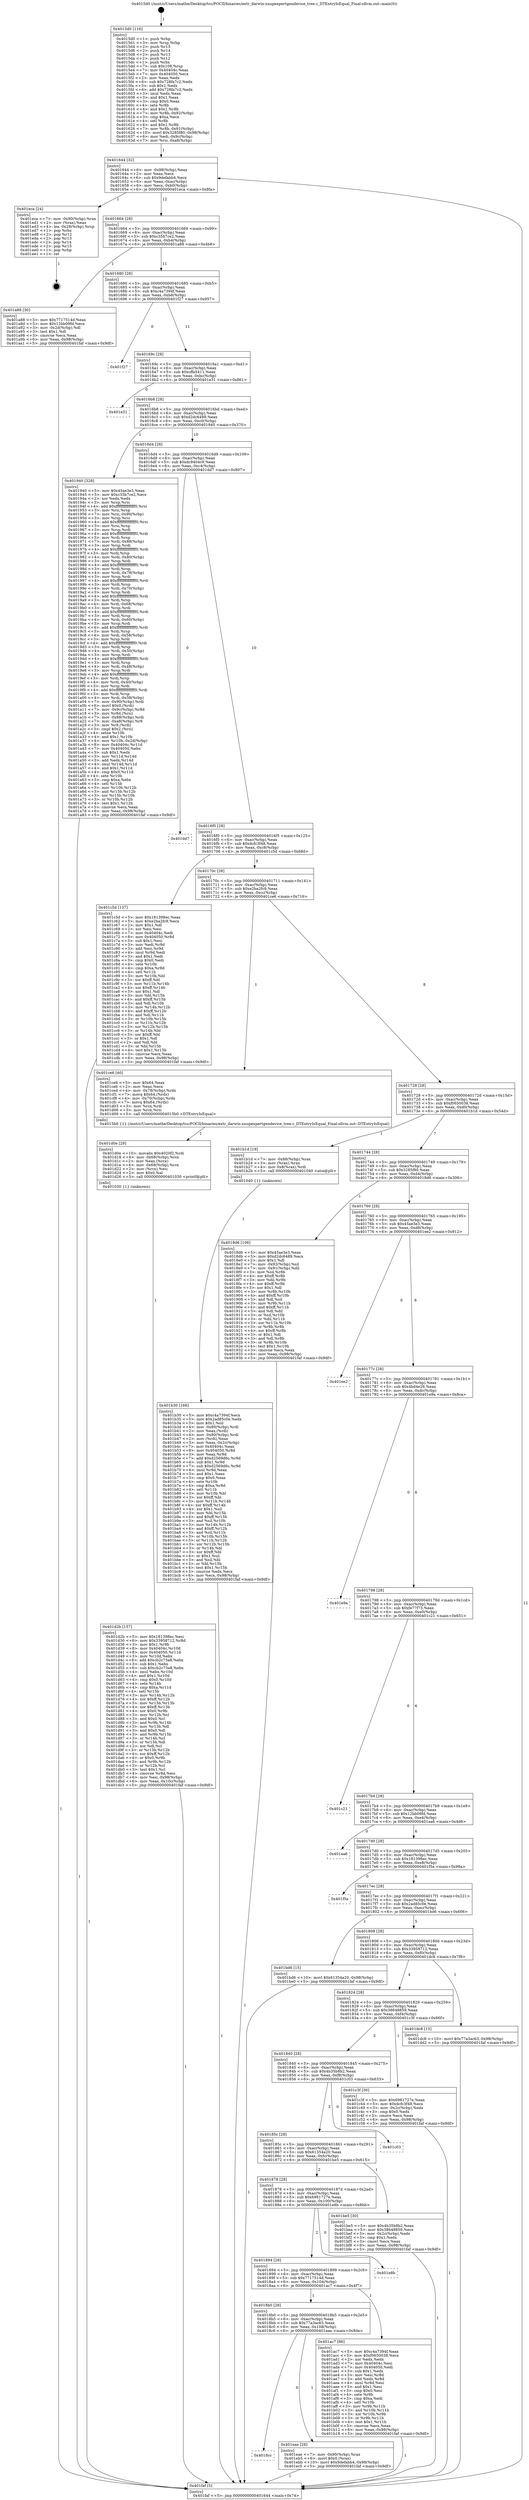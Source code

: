 digraph "0x4015d0" {
  label = "0x4015d0 (/mnt/c/Users/mathe/Desktop/tcc/POCII/binaries/extr_darwin-xnupexpertgendevice_tree.c_DTEntryIsEqual_Final-ollvm.out::main(0))"
  labelloc = "t"
  node[shape=record]

  Entry [label="",width=0.3,height=0.3,shape=circle,fillcolor=black,style=filled]
  "0x401644" [label="{
     0x401644 [32]\l
     | [instrs]\l
     &nbsp;&nbsp;0x401644 \<+6\>: mov -0x98(%rbp),%eax\l
     &nbsp;&nbsp;0x40164a \<+2\>: mov %eax,%ecx\l
     &nbsp;&nbsp;0x40164c \<+6\>: sub $0x9defabb4,%ecx\l
     &nbsp;&nbsp;0x401652 \<+6\>: mov %eax,-0xac(%rbp)\l
     &nbsp;&nbsp;0x401658 \<+6\>: mov %ecx,-0xb0(%rbp)\l
     &nbsp;&nbsp;0x40165e \<+6\>: je 0000000000401eca \<main+0x8fa\>\l
  }"]
  "0x401eca" [label="{
     0x401eca [24]\l
     | [instrs]\l
     &nbsp;&nbsp;0x401eca \<+7\>: mov -0x90(%rbp),%rax\l
     &nbsp;&nbsp;0x401ed1 \<+2\>: mov (%rax),%eax\l
     &nbsp;&nbsp;0x401ed3 \<+4\>: lea -0x28(%rbp),%rsp\l
     &nbsp;&nbsp;0x401ed7 \<+1\>: pop %rbx\l
     &nbsp;&nbsp;0x401ed8 \<+2\>: pop %r12\l
     &nbsp;&nbsp;0x401eda \<+2\>: pop %r13\l
     &nbsp;&nbsp;0x401edc \<+2\>: pop %r14\l
     &nbsp;&nbsp;0x401ede \<+2\>: pop %r15\l
     &nbsp;&nbsp;0x401ee0 \<+1\>: pop %rbp\l
     &nbsp;&nbsp;0x401ee1 \<+1\>: ret\l
  }"]
  "0x401664" [label="{
     0x401664 [28]\l
     | [instrs]\l
     &nbsp;&nbsp;0x401664 \<+5\>: jmp 0000000000401669 \<main+0x99\>\l
     &nbsp;&nbsp;0x401669 \<+6\>: mov -0xac(%rbp),%eax\l
     &nbsp;&nbsp;0x40166f \<+5\>: sub $0xc35b7ce2,%eax\l
     &nbsp;&nbsp;0x401674 \<+6\>: mov %eax,-0xb4(%rbp)\l
     &nbsp;&nbsp;0x40167a \<+6\>: je 0000000000401a88 \<main+0x4b8\>\l
  }"]
  Exit [label="",width=0.3,height=0.3,shape=circle,fillcolor=black,style=filled,peripheries=2]
  "0x401a88" [label="{
     0x401a88 [30]\l
     | [instrs]\l
     &nbsp;&nbsp;0x401a88 \<+5\>: mov $0x7717514d,%eax\l
     &nbsp;&nbsp;0x401a8d \<+5\>: mov $0x12bb09fd,%ecx\l
     &nbsp;&nbsp;0x401a92 \<+3\>: mov -0x2d(%rbp),%dl\l
     &nbsp;&nbsp;0x401a95 \<+3\>: test $0x1,%dl\l
     &nbsp;&nbsp;0x401a98 \<+3\>: cmovne %ecx,%eax\l
     &nbsp;&nbsp;0x401a9b \<+6\>: mov %eax,-0x98(%rbp)\l
     &nbsp;&nbsp;0x401aa1 \<+5\>: jmp 0000000000401faf \<main+0x9df\>\l
  }"]
  "0x401680" [label="{
     0x401680 [28]\l
     | [instrs]\l
     &nbsp;&nbsp;0x401680 \<+5\>: jmp 0000000000401685 \<main+0xb5\>\l
     &nbsp;&nbsp;0x401685 \<+6\>: mov -0xac(%rbp),%eax\l
     &nbsp;&nbsp;0x40168b \<+5\>: sub $0xc4a7394f,%eax\l
     &nbsp;&nbsp;0x401690 \<+6\>: mov %eax,-0xb8(%rbp)\l
     &nbsp;&nbsp;0x401696 \<+6\>: je 0000000000401f27 \<main+0x957\>\l
  }"]
  "0x4018cc" [label="{
     0x4018cc\l
  }", style=dashed]
  "0x401f27" [label="{
     0x401f27\l
  }", style=dashed]
  "0x40169c" [label="{
     0x40169c [28]\l
     | [instrs]\l
     &nbsp;&nbsp;0x40169c \<+5\>: jmp 00000000004016a1 \<main+0xd1\>\l
     &nbsp;&nbsp;0x4016a1 \<+6\>: mov -0xac(%rbp),%eax\l
     &nbsp;&nbsp;0x4016a7 \<+5\>: sub $0xcffa5411,%eax\l
     &nbsp;&nbsp;0x4016ac \<+6\>: mov %eax,-0xbc(%rbp)\l
     &nbsp;&nbsp;0x4016b2 \<+6\>: je 0000000000401e31 \<main+0x861\>\l
  }"]
  "0x401eae" [label="{
     0x401eae [28]\l
     | [instrs]\l
     &nbsp;&nbsp;0x401eae \<+7\>: mov -0x90(%rbp),%rax\l
     &nbsp;&nbsp;0x401eb5 \<+6\>: movl $0x0,(%rax)\l
     &nbsp;&nbsp;0x401ebb \<+10\>: movl $0x9defabb4,-0x98(%rbp)\l
     &nbsp;&nbsp;0x401ec5 \<+5\>: jmp 0000000000401faf \<main+0x9df\>\l
  }"]
  "0x401e31" [label="{
     0x401e31\l
  }", style=dashed]
  "0x4016b8" [label="{
     0x4016b8 [28]\l
     | [instrs]\l
     &nbsp;&nbsp;0x4016b8 \<+5\>: jmp 00000000004016bd \<main+0xed\>\l
     &nbsp;&nbsp;0x4016bd \<+6\>: mov -0xac(%rbp),%eax\l
     &nbsp;&nbsp;0x4016c3 \<+5\>: sub $0xd2dc6489,%eax\l
     &nbsp;&nbsp;0x4016c8 \<+6\>: mov %eax,-0xc0(%rbp)\l
     &nbsp;&nbsp;0x4016ce \<+6\>: je 0000000000401940 \<main+0x370\>\l
  }"]
  "0x401d2b" [label="{
     0x401d2b [157]\l
     | [instrs]\l
     &nbsp;&nbsp;0x401d2b \<+5\>: mov $0x181398ec,%esi\l
     &nbsp;&nbsp;0x401d30 \<+6\>: mov $0x33958712,%r8d\l
     &nbsp;&nbsp;0x401d36 \<+3\>: mov $0x1,%r9b\l
     &nbsp;&nbsp;0x401d39 \<+8\>: mov 0x40404c,%r10d\l
     &nbsp;&nbsp;0x401d41 \<+8\>: mov 0x404050,%r11d\l
     &nbsp;&nbsp;0x401d49 \<+3\>: mov %r10d,%ebx\l
     &nbsp;&nbsp;0x401d4c \<+6\>: add $0xcb2c73a8,%ebx\l
     &nbsp;&nbsp;0x401d52 \<+3\>: sub $0x1,%ebx\l
     &nbsp;&nbsp;0x401d55 \<+6\>: sub $0xcb2c73a8,%ebx\l
     &nbsp;&nbsp;0x401d5b \<+4\>: imul %ebx,%r10d\l
     &nbsp;&nbsp;0x401d5f \<+4\>: and $0x1,%r10d\l
     &nbsp;&nbsp;0x401d63 \<+4\>: cmp $0x0,%r10d\l
     &nbsp;&nbsp;0x401d67 \<+4\>: sete %r14b\l
     &nbsp;&nbsp;0x401d6b \<+4\>: cmp $0xa,%r11d\l
     &nbsp;&nbsp;0x401d6f \<+4\>: setl %r15b\l
     &nbsp;&nbsp;0x401d73 \<+3\>: mov %r14b,%r12b\l
     &nbsp;&nbsp;0x401d76 \<+4\>: xor $0xff,%r12b\l
     &nbsp;&nbsp;0x401d7a \<+3\>: mov %r15b,%r13b\l
     &nbsp;&nbsp;0x401d7d \<+4\>: xor $0xff,%r13b\l
     &nbsp;&nbsp;0x401d81 \<+4\>: xor $0x0,%r9b\l
     &nbsp;&nbsp;0x401d85 \<+3\>: mov %r12b,%cl\l
     &nbsp;&nbsp;0x401d88 \<+3\>: and $0x0,%cl\l
     &nbsp;&nbsp;0x401d8b \<+3\>: and %r9b,%r14b\l
     &nbsp;&nbsp;0x401d8e \<+3\>: mov %r13b,%dl\l
     &nbsp;&nbsp;0x401d91 \<+3\>: and $0x0,%dl\l
     &nbsp;&nbsp;0x401d94 \<+3\>: and %r9b,%r15b\l
     &nbsp;&nbsp;0x401d97 \<+3\>: or %r14b,%cl\l
     &nbsp;&nbsp;0x401d9a \<+3\>: or %r15b,%dl\l
     &nbsp;&nbsp;0x401d9d \<+2\>: xor %dl,%cl\l
     &nbsp;&nbsp;0x401d9f \<+3\>: or %r13b,%r12b\l
     &nbsp;&nbsp;0x401da2 \<+4\>: xor $0xff,%r12b\l
     &nbsp;&nbsp;0x401da6 \<+4\>: or $0x0,%r9b\l
     &nbsp;&nbsp;0x401daa \<+3\>: and %r9b,%r12b\l
     &nbsp;&nbsp;0x401dad \<+3\>: or %r12b,%cl\l
     &nbsp;&nbsp;0x401db0 \<+3\>: test $0x1,%cl\l
     &nbsp;&nbsp;0x401db3 \<+4\>: cmovne %r8d,%esi\l
     &nbsp;&nbsp;0x401db7 \<+6\>: mov %esi,-0x98(%rbp)\l
     &nbsp;&nbsp;0x401dbd \<+6\>: mov %eax,-0x10c(%rbp)\l
     &nbsp;&nbsp;0x401dc3 \<+5\>: jmp 0000000000401faf \<main+0x9df\>\l
  }"]
  "0x401940" [label="{
     0x401940 [328]\l
     | [instrs]\l
     &nbsp;&nbsp;0x401940 \<+5\>: mov $0x45ae3e3,%eax\l
     &nbsp;&nbsp;0x401945 \<+5\>: mov $0xc35b7ce2,%ecx\l
     &nbsp;&nbsp;0x40194a \<+2\>: xor %edx,%edx\l
     &nbsp;&nbsp;0x40194c \<+3\>: mov %rsp,%rsi\l
     &nbsp;&nbsp;0x40194f \<+4\>: add $0xfffffffffffffff0,%rsi\l
     &nbsp;&nbsp;0x401953 \<+3\>: mov %rsi,%rsp\l
     &nbsp;&nbsp;0x401956 \<+7\>: mov %rsi,-0x90(%rbp)\l
     &nbsp;&nbsp;0x40195d \<+3\>: mov %rsp,%rsi\l
     &nbsp;&nbsp;0x401960 \<+4\>: add $0xfffffffffffffff0,%rsi\l
     &nbsp;&nbsp;0x401964 \<+3\>: mov %rsi,%rsp\l
     &nbsp;&nbsp;0x401967 \<+3\>: mov %rsp,%rdi\l
     &nbsp;&nbsp;0x40196a \<+4\>: add $0xfffffffffffffff0,%rdi\l
     &nbsp;&nbsp;0x40196e \<+3\>: mov %rdi,%rsp\l
     &nbsp;&nbsp;0x401971 \<+7\>: mov %rdi,-0x88(%rbp)\l
     &nbsp;&nbsp;0x401978 \<+3\>: mov %rsp,%rdi\l
     &nbsp;&nbsp;0x40197b \<+4\>: add $0xfffffffffffffff0,%rdi\l
     &nbsp;&nbsp;0x40197f \<+3\>: mov %rdi,%rsp\l
     &nbsp;&nbsp;0x401982 \<+4\>: mov %rdi,-0x80(%rbp)\l
     &nbsp;&nbsp;0x401986 \<+3\>: mov %rsp,%rdi\l
     &nbsp;&nbsp;0x401989 \<+4\>: add $0xfffffffffffffff0,%rdi\l
     &nbsp;&nbsp;0x40198d \<+3\>: mov %rdi,%rsp\l
     &nbsp;&nbsp;0x401990 \<+4\>: mov %rdi,-0x78(%rbp)\l
     &nbsp;&nbsp;0x401994 \<+3\>: mov %rsp,%rdi\l
     &nbsp;&nbsp;0x401997 \<+4\>: add $0xfffffffffffffff0,%rdi\l
     &nbsp;&nbsp;0x40199b \<+3\>: mov %rdi,%rsp\l
     &nbsp;&nbsp;0x40199e \<+4\>: mov %rdi,-0x70(%rbp)\l
     &nbsp;&nbsp;0x4019a2 \<+3\>: mov %rsp,%rdi\l
     &nbsp;&nbsp;0x4019a5 \<+4\>: add $0xfffffffffffffff0,%rdi\l
     &nbsp;&nbsp;0x4019a9 \<+3\>: mov %rdi,%rsp\l
     &nbsp;&nbsp;0x4019ac \<+4\>: mov %rdi,-0x68(%rbp)\l
     &nbsp;&nbsp;0x4019b0 \<+3\>: mov %rsp,%rdi\l
     &nbsp;&nbsp;0x4019b3 \<+4\>: add $0xfffffffffffffff0,%rdi\l
     &nbsp;&nbsp;0x4019b7 \<+3\>: mov %rdi,%rsp\l
     &nbsp;&nbsp;0x4019ba \<+4\>: mov %rdi,-0x60(%rbp)\l
     &nbsp;&nbsp;0x4019be \<+3\>: mov %rsp,%rdi\l
     &nbsp;&nbsp;0x4019c1 \<+4\>: add $0xfffffffffffffff0,%rdi\l
     &nbsp;&nbsp;0x4019c5 \<+3\>: mov %rdi,%rsp\l
     &nbsp;&nbsp;0x4019c8 \<+4\>: mov %rdi,-0x58(%rbp)\l
     &nbsp;&nbsp;0x4019cc \<+3\>: mov %rsp,%rdi\l
     &nbsp;&nbsp;0x4019cf \<+4\>: add $0xfffffffffffffff0,%rdi\l
     &nbsp;&nbsp;0x4019d3 \<+3\>: mov %rdi,%rsp\l
     &nbsp;&nbsp;0x4019d6 \<+4\>: mov %rdi,-0x50(%rbp)\l
     &nbsp;&nbsp;0x4019da \<+3\>: mov %rsp,%rdi\l
     &nbsp;&nbsp;0x4019dd \<+4\>: add $0xfffffffffffffff0,%rdi\l
     &nbsp;&nbsp;0x4019e1 \<+3\>: mov %rdi,%rsp\l
     &nbsp;&nbsp;0x4019e4 \<+4\>: mov %rdi,-0x48(%rbp)\l
     &nbsp;&nbsp;0x4019e8 \<+3\>: mov %rsp,%rdi\l
     &nbsp;&nbsp;0x4019eb \<+4\>: add $0xfffffffffffffff0,%rdi\l
     &nbsp;&nbsp;0x4019ef \<+3\>: mov %rdi,%rsp\l
     &nbsp;&nbsp;0x4019f2 \<+4\>: mov %rdi,-0x40(%rbp)\l
     &nbsp;&nbsp;0x4019f6 \<+3\>: mov %rsp,%rdi\l
     &nbsp;&nbsp;0x4019f9 \<+4\>: add $0xfffffffffffffff0,%rdi\l
     &nbsp;&nbsp;0x4019fd \<+3\>: mov %rdi,%rsp\l
     &nbsp;&nbsp;0x401a00 \<+4\>: mov %rdi,-0x38(%rbp)\l
     &nbsp;&nbsp;0x401a04 \<+7\>: mov -0x90(%rbp),%rdi\l
     &nbsp;&nbsp;0x401a0b \<+6\>: movl $0x0,(%rdi)\l
     &nbsp;&nbsp;0x401a11 \<+7\>: mov -0x9c(%rbp),%r8d\l
     &nbsp;&nbsp;0x401a18 \<+3\>: mov %r8d,(%rsi)\l
     &nbsp;&nbsp;0x401a1b \<+7\>: mov -0x88(%rbp),%rdi\l
     &nbsp;&nbsp;0x401a22 \<+7\>: mov -0xa8(%rbp),%r9\l
     &nbsp;&nbsp;0x401a29 \<+3\>: mov %r9,(%rdi)\l
     &nbsp;&nbsp;0x401a2c \<+3\>: cmpl $0x2,(%rsi)\l
     &nbsp;&nbsp;0x401a2f \<+4\>: setne %r10b\l
     &nbsp;&nbsp;0x401a33 \<+4\>: and $0x1,%r10b\l
     &nbsp;&nbsp;0x401a37 \<+4\>: mov %r10b,-0x2d(%rbp)\l
     &nbsp;&nbsp;0x401a3b \<+8\>: mov 0x40404c,%r11d\l
     &nbsp;&nbsp;0x401a43 \<+7\>: mov 0x404050,%ebx\l
     &nbsp;&nbsp;0x401a4a \<+3\>: sub $0x1,%edx\l
     &nbsp;&nbsp;0x401a4d \<+3\>: mov %r11d,%r14d\l
     &nbsp;&nbsp;0x401a50 \<+3\>: add %edx,%r14d\l
     &nbsp;&nbsp;0x401a53 \<+4\>: imul %r14d,%r11d\l
     &nbsp;&nbsp;0x401a57 \<+4\>: and $0x1,%r11d\l
     &nbsp;&nbsp;0x401a5b \<+4\>: cmp $0x0,%r11d\l
     &nbsp;&nbsp;0x401a5f \<+4\>: sete %r10b\l
     &nbsp;&nbsp;0x401a63 \<+3\>: cmp $0xa,%ebx\l
     &nbsp;&nbsp;0x401a66 \<+4\>: setl %r15b\l
     &nbsp;&nbsp;0x401a6a \<+3\>: mov %r10b,%r12b\l
     &nbsp;&nbsp;0x401a6d \<+3\>: and %r15b,%r12b\l
     &nbsp;&nbsp;0x401a70 \<+3\>: xor %r15b,%r10b\l
     &nbsp;&nbsp;0x401a73 \<+3\>: or %r10b,%r12b\l
     &nbsp;&nbsp;0x401a76 \<+4\>: test $0x1,%r12b\l
     &nbsp;&nbsp;0x401a7a \<+3\>: cmovne %ecx,%eax\l
     &nbsp;&nbsp;0x401a7d \<+6\>: mov %eax,-0x98(%rbp)\l
     &nbsp;&nbsp;0x401a83 \<+5\>: jmp 0000000000401faf \<main+0x9df\>\l
  }"]
  "0x4016d4" [label="{
     0x4016d4 [28]\l
     | [instrs]\l
     &nbsp;&nbsp;0x4016d4 \<+5\>: jmp 00000000004016d9 \<main+0x109\>\l
     &nbsp;&nbsp;0x4016d9 \<+6\>: mov -0xac(%rbp),%eax\l
     &nbsp;&nbsp;0x4016df \<+5\>: sub $0xdc9404c9,%eax\l
     &nbsp;&nbsp;0x4016e4 \<+6\>: mov %eax,-0xc4(%rbp)\l
     &nbsp;&nbsp;0x4016ea \<+6\>: je 0000000000401dd7 \<main+0x807\>\l
  }"]
  "0x401d0e" [label="{
     0x401d0e [29]\l
     | [instrs]\l
     &nbsp;&nbsp;0x401d0e \<+10\>: movabs $0x4020f2,%rdi\l
     &nbsp;&nbsp;0x401d18 \<+4\>: mov -0x68(%rbp),%rcx\l
     &nbsp;&nbsp;0x401d1c \<+2\>: mov %eax,(%rcx)\l
     &nbsp;&nbsp;0x401d1e \<+4\>: mov -0x68(%rbp),%rcx\l
     &nbsp;&nbsp;0x401d22 \<+2\>: mov (%rcx),%esi\l
     &nbsp;&nbsp;0x401d24 \<+2\>: mov $0x0,%al\l
     &nbsp;&nbsp;0x401d26 \<+5\>: call 0000000000401030 \<printf@plt\>\l
     | [calls]\l
     &nbsp;&nbsp;0x401030 \{1\} (unknown)\l
  }"]
  "0x401dd7" [label="{
     0x401dd7\l
  }", style=dashed]
  "0x4016f0" [label="{
     0x4016f0 [28]\l
     | [instrs]\l
     &nbsp;&nbsp;0x4016f0 \<+5\>: jmp 00000000004016f5 \<main+0x125\>\l
     &nbsp;&nbsp;0x4016f5 \<+6\>: mov -0xac(%rbp),%eax\l
     &nbsp;&nbsp;0x4016fb \<+5\>: sub $0xdcfc3f48,%eax\l
     &nbsp;&nbsp;0x401700 \<+6\>: mov %eax,-0xc8(%rbp)\l
     &nbsp;&nbsp;0x401706 \<+6\>: je 0000000000401c5d \<main+0x68d\>\l
  }"]
  "0x401b30" [label="{
     0x401b30 [166]\l
     | [instrs]\l
     &nbsp;&nbsp;0x401b30 \<+5\>: mov $0xc4a7394f,%ecx\l
     &nbsp;&nbsp;0x401b35 \<+5\>: mov $0x2ad85c0e,%edx\l
     &nbsp;&nbsp;0x401b3a \<+3\>: mov $0x1,%sil\l
     &nbsp;&nbsp;0x401b3d \<+4\>: mov -0x80(%rbp),%rdi\l
     &nbsp;&nbsp;0x401b41 \<+2\>: mov %eax,(%rdi)\l
     &nbsp;&nbsp;0x401b43 \<+4\>: mov -0x80(%rbp),%rdi\l
     &nbsp;&nbsp;0x401b47 \<+2\>: mov (%rdi),%eax\l
     &nbsp;&nbsp;0x401b49 \<+3\>: mov %eax,-0x2c(%rbp)\l
     &nbsp;&nbsp;0x401b4c \<+7\>: mov 0x40404c,%eax\l
     &nbsp;&nbsp;0x401b53 \<+8\>: mov 0x404050,%r8d\l
     &nbsp;&nbsp;0x401b5b \<+3\>: mov %eax,%r9d\l
     &nbsp;&nbsp;0x401b5e \<+7\>: add $0xd2569d6c,%r9d\l
     &nbsp;&nbsp;0x401b65 \<+4\>: sub $0x1,%r9d\l
     &nbsp;&nbsp;0x401b69 \<+7\>: sub $0xd2569d6c,%r9d\l
     &nbsp;&nbsp;0x401b70 \<+4\>: imul %r9d,%eax\l
     &nbsp;&nbsp;0x401b74 \<+3\>: and $0x1,%eax\l
     &nbsp;&nbsp;0x401b77 \<+3\>: cmp $0x0,%eax\l
     &nbsp;&nbsp;0x401b7a \<+4\>: sete %r10b\l
     &nbsp;&nbsp;0x401b7e \<+4\>: cmp $0xa,%r8d\l
     &nbsp;&nbsp;0x401b82 \<+4\>: setl %r11b\l
     &nbsp;&nbsp;0x401b86 \<+3\>: mov %r10b,%bl\l
     &nbsp;&nbsp;0x401b89 \<+3\>: xor $0xff,%bl\l
     &nbsp;&nbsp;0x401b8c \<+3\>: mov %r11b,%r14b\l
     &nbsp;&nbsp;0x401b8f \<+4\>: xor $0xff,%r14b\l
     &nbsp;&nbsp;0x401b93 \<+4\>: xor $0x1,%sil\l
     &nbsp;&nbsp;0x401b97 \<+3\>: mov %bl,%r15b\l
     &nbsp;&nbsp;0x401b9a \<+4\>: and $0xff,%r15b\l
     &nbsp;&nbsp;0x401b9e \<+3\>: and %sil,%r10b\l
     &nbsp;&nbsp;0x401ba1 \<+3\>: mov %r14b,%r12b\l
     &nbsp;&nbsp;0x401ba4 \<+4\>: and $0xff,%r12b\l
     &nbsp;&nbsp;0x401ba8 \<+3\>: and %sil,%r11b\l
     &nbsp;&nbsp;0x401bab \<+3\>: or %r10b,%r15b\l
     &nbsp;&nbsp;0x401bae \<+3\>: or %r11b,%r12b\l
     &nbsp;&nbsp;0x401bb1 \<+3\>: xor %r12b,%r15b\l
     &nbsp;&nbsp;0x401bb4 \<+3\>: or %r14b,%bl\l
     &nbsp;&nbsp;0x401bb7 \<+3\>: xor $0xff,%bl\l
     &nbsp;&nbsp;0x401bba \<+4\>: or $0x1,%sil\l
     &nbsp;&nbsp;0x401bbe \<+3\>: and %sil,%bl\l
     &nbsp;&nbsp;0x401bc1 \<+3\>: or %bl,%r15b\l
     &nbsp;&nbsp;0x401bc4 \<+4\>: test $0x1,%r15b\l
     &nbsp;&nbsp;0x401bc8 \<+3\>: cmovne %edx,%ecx\l
     &nbsp;&nbsp;0x401bcb \<+6\>: mov %ecx,-0x98(%rbp)\l
     &nbsp;&nbsp;0x401bd1 \<+5\>: jmp 0000000000401faf \<main+0x9df\>\l
  }"]
  "0x401c5d" [label="{
     0x401c5d [137]\l
     | [instrs]\l
     &nbsp;&nbsp;0x401c5d \<+5\>: mov $0x181398ec,%eax\l
     &nbsp;&nbsp;0x401c62 \<+5\>: mov $0xe2ba2fc9,%ecx\l
     &nbsp;&nbsp;0x401c67 \<+2\>: mov $0x1,%dl\l
     &nbsp;&nbsp;0x401c69 \<+2\>: xor %esi,%esi\l
     &nbsp;&nbsp;0x401c6b \<+7\>: mov 0x40404c,%edi\l
     &nbsp;&nbsp;0x401c72 \<+8\>: mov 0x404050,%r8d\l
     &nbsp;&nbsp;0x401c7a \<+3\>: sub $0x1,%esi\l
     &nbsp;&nbsp;0x401c7d \<+3\>: mov %edi,%r9d\l
     &nbsp;&nbsp;0x401c80 \<+3\>: add %esi,%r9d\l
     &nbsp;&nbsp;0x401c83 \<+4\>: imul %r9d,%edi\l
     &nbsp;&nbsp;0x401c87 \<+3\>: and $0x1,%edi\l
     &nbsp;&nbsp;0x401c8a \<+3\>: cmp $0x0,%edi\l
     &nbsp;&nbsp;0x401c8d \<+4\>: sete %r10b\l
     &nbsp;&nbsp;0x401c91 \<+4\>: cmp $0xa,%r8d\l
     &nbsp;&nbsp;0x401c95 \<+4\>: setl %r11b\l
     &nbsp;&nbsp;0x401c99 \<+3\>: mov %r10b,%bl\l
     &nbsp;&nbsp;0x401c9c \<+3\>: xor $0xff,%bl\l
     &nbsp;&nbsp;0x401c9f \<+3\>: mov %r11b,%r14b\l
     &nbsp;&nbsp;0x401ca2 \<+4\>: xor $0xff,%r14b\l
     &nbsp;&nbsp;0x401ca6 \<+3\>: xor $0x1,%dl\l
     &nbsp;&nbsp;0x401ca9 \<+3\>: mov %bl,%r15b\l
     &nbsp;&nbsp;0x401cac \<+4\>: and $0xff,%r15b\l
     &nbsp;&nbsp;0x401cb0 \<+3\>: and %dl,%r10b\l
     &nbsp;&nbsp;0x401cb3 \<+3\>: mov %r14b,%r12b\l
     &nbsp;&nbsp;0x401cb6 \<+4\>: and $0xff,%r12b\l
     &nbsp;&nbsp;0x401cba \<+3\>: and %dl,%r11b\l
     &nbsp;&nbsp;0x401cbd \<+3\>: or %r10b,%r15b\l
     &nbsp;&nbsp;0x401cc0 \<+3\>: or %r11b,%r12b\l
     &nbsp;&nbsp;0x401cc3 \<+3\>: xor %r12b,%r15b\l
     &nbsp;&nbsp;0x401cc6 \<+3\>: or %r14b,%bl\l
     &nbsp;&nbsp;0x401cc9 \<+3\>: xor $0xff,%bl\l
     &nbsp;&nbsp;0x401ccc \<+3\>: or $0x1,%dl\l
     &nbsp;&nbsp;0x401ccf \<+2\>: and %dl,%bl\l
     &nbsp;&nbsp;0x401cd1 \<+3\>: or %bl,%r15b\l
     &nbsp;&nbsp;0x401cd4 \<+4\>: test $0x1,%r15b\l
     &nbsp;&nbsp;0x401cd8 \<+3\>: cmovne %ecx,%eax\l
     &nbsp;&nbsp;0x401cdb \<+6\>: mov %eax,-0x98(%rbp)\l
     &nbsp;&nbsp;0x401ce1 \<+5\>: jmp 0000000000401faf \<main+0x9df\>\l
  }"]
  "0x40170c" [label="{
     0x40170c [28]\l
     | [instrs]\l
     &nbsp;&nbsp;0x40170c \<+5\>: jmp 0000000000401711 \<main+0x141\>\l
     &nbsp;&nbsp;0x401711 \<+6\>: mov -0xac(%rbp),%eax\l
     &nbsp;&nbsp;0x401717 \<+5\>: sub $0xe2ba2fc9,%eax\l
     &nbsp;&nbsp;0x40171c \<+6\>: mov %eax,-0xcc(%rbp)\l
     &nbsp;&nbsp;0x401722 \<+6\>: je 0000000000401ce6 \<main+0x716\>\l
  }"]
  "0x4018b0" [label="{
     0x4018b0 [28]\l
     | [instrs]\l
     &nbsp;&nbsp;0x4018b0 \<+5\>: jmp 00000000004018b5 \<main+0x2e5\>\l
     &nbsp;&nbsp;0x4018b5 \<+6\>: mov -0xac(%rbp),%eax\l
     &nbsp;&nbsp;0x4018bb \<+5\>: sub $0x77a3ac63,%eax\l
     &nbsp;&nbsp;0x4018c0 \<+6\>: mov %eax,-0x108(%rbp)\l
     &nbsp;&nbsp;0x4018c6 \<+6\>: je 0000000000401eae \<main+0x8de\>\l
  }"]
  "0x401ce6" [label="{
     0x401ce6 [40]\l
     | [instrs]\l
     &nbsp;&nbsp;0x401ce6 \<+5\>: mov $0x64,%eax\l
     &nbsp;&nbsp;0x401ceb \<+2\>: mov %eax,%ecx\l
     &nbsp;&nbsp;0x401ced \<+4\>: mov -0x78(%rbp),%rdx\l
     &nbsp;&nbsp;0x401cf1 \<+7\>: movq $0x64,(%rdx)\l
     &nbsp;&nbsp;0x401cf8 \<+4\>: mov -0x70(%rbp),%rdx\l
     &nbsp;&nbsp;0x401cfc \<+7\>: movq $0x64,(%rdx)\l
     &nbsp;&nbsp;0x401d03 \<+3\>: mov %rcx,%rdi\l
     &nbsp;&nbsp;0x401d06 \<+3\>: mov %rcx,%rsi\l
     &nbsp;&nbsp;0x401d09 \<+5\>: call 00000000004015b0 \<DTEntryIsEqual\>\l
     | [calls]\l
     &nbsp;&nbsp;0x4015b0 \{1\} (/mnt/c/Users/mathe/Desktop/tcc/POCII/binaries/extr_darwin-xnupexpertgendevice_tree.c_DTEntryIsEqual_Final-ollvm.out::DTEntryIsEqual)\l
  }"]
  "0x401728" [label="{
     0x401728 [28]\l
     | [instrs]\l
     &nbsp;&nbsp;0x401728 \<+5\>: jmp 000000000040172d \<main+0x15d\>\l
     &nbsp;&nbsp;0x40172d \<+6\>: mov -0xac(%rbp),%eax\l
     &nbsp;&nbsp;0x401733 \<+5\>: sub $0xf0650038,%eax\l
     &nbsp;&nbsp;0x401738 \<+6\>: mov %eax,-0xd0(%rbp)\l
     &nbsp;&nbsp;0x40173e \<+6\>: je 0000000000401b1d \<main+0x54d\>\l
  }"]
  "0x401ac7" [label="{
     0x401ac7 [86]\l
     | [instrs]\l
     &nbsp;&nbsp;0x401ac7 \<+5\>: mov $0xc4a7394f,%eax\l
     &nbsp;&nbsp;0x401acc \<+5\>: mov $0xf0650038,%ecx\l
     &nbsp;&nbsp;0x401ad1 \<+2\>: xor %edx,%edx\l
     &nbsp;&nbsp;0x401ad3 \<+7\>: mov 0x40404c,%esi\l
     &nbsp;&nbsp;0x401ada \<+7\>: mov 0x404050,%edi\l
     &nbsp;&nbsp;0x401ae1 \<+3\>: sub $0x1,%edx\l
     &nbsp;&nbsp;0x401ae4 \<+3\>: mov %esi,%r8d\l
     &nbsp;&nbsp;0x401ae7 \<+3\>: add %edx,%r8d\l
     &nbsp;&nbsp;0x401aea \<+4\>: imul %r8d,%esi\l
     &nbsp;&nbsp;0x401aee \<+3\>: and $0x1,%esi\l
     &nbsp;&nbsp;0x401af1 \<+3\>: cmp $0x0,%esi\l
     &nbsp;&nbsp;0x401af4 \<+4\>: sete %r9b\l
     &nbsp;&nbsp;0x401af8 \<+3\>: cmp $0xa,%edi\l
     &nbsp;&nbsp;0x401afb \<+4\>: setl %r10b\l
     &nbsp;&nbsp;0x401aff \<+3\>: mov %r9b,%r11b\l
     &nbsp;&nbsp;0x401b02 \<+3\>: and %r10b,%r11b\l
     &nbsp;&nbsp;0x401b05 \<+3\>: xor %r10b,%r9b\l
     &nbsp;&nbsp;0x401b08 \<+3\>: or %r9b,%r11b\l
     &nbsp;&nbsp;0x401b0b \<+4\>: test $0x1,%r11b\l
     &nbsp;&nbsp;0x401b0f \<+3\>: cmovne %ecx,%eax\l
     &nbsp;&nbsp;0x401b12 \<+6\>: mov %eax,-0x98(%rbp)\l
     &nbsp;&nbsp;0x401b18 \<+5\>: jmp 0000000000401faf \<main+0x9df\>\l
  }"]
  "0x401b1d" [label="{
     0x401b1d [19]\l
     | [instrs]\l
     &nbsp;&nbsp;0x401b1d \<+7\>: mov -0x88(%rbp),%rax\l
     &nbsp;&nbsp;0x401b24 \<+3\>: mov (%rax),%rax\l
     &nbsp;&nbsp;0x401b27 \<+4\>: mov 0x8(%rax),%rdi\l
     &nbsp;&nbsp;0x401b2b \<+5\>: call 0000000000401040 \<atoi@plt\>\l
     | [calls]\l
     &nbsp;&nbsp;0x401040 \{1\} (unknown)\l
  }"]
  "0x401744" [label="{
     0x401744 [28]\l
     | [instrs]\l
     &nbsp;&nbsp;0x401744 \<+5\>: jmp 0000000000401749 \<main+0x179\>\l
     &nbsp;&nbsp;0x401749 \<+6\>: mov -0xac(%rbp),%eax\l
     &nbsp;&nbsp;0x40174f \<+5\>: sub $0x3285f80,%eax\l
     &nbsp;&nbsp;0x401754 \<+6\>: mov %eax,-0xd4(%rbp)\l
     &nbsp;&nbsp;0x40175a \<+6\>: je 00000000004018d6 \<main+0x306\>\l
  }"]
  "0x401894" [label="{
     0x401894 [28]\l
     | [instrs]\l
     &nbsp;&nbsp;0x401894 \<+5\>: jmp 0000000000401899 \<main+0x2c9\>\l
     &nbsp;&nbsp;0x401899 \<+6\>: mov -0xac(%rbp),%eax\l
     &nbsp;&nbsp;0x40189f \<+5\>: sub $0x7717514d,%eax\l
     &nbsp;&nbsp;0x4018a4 \<+6\>: mov %eax,-0x104(%rbp)\l
     &nbsp;&nbsp;0x4018aa \<+6\>: je 0000000000401ac7 \<main+0x4f7\>\l
  }"]
  "0x4018d6" [label="{
     0x4018d6 [106]\l
     | [instrs]\l
     &nbsp;&nbsp;0x4018d6 \<+5\>: mov $0x45ae3e3,%eax\l
     &nbsp;&nbsp;0x4018db \<+5\>: mov $0xd2dc6489,%ecx\l
     &nbsp;&nbsp;0x4018e0 \<+2\>: mov $0x1,%dl\l
     &nbsp;&nbsp;0x4018e2 \<+7\>: mov -0x92(%rbp),%sil\l
     &nbsp;&nbsp;0x4018e9 \<+7\>: mov -0x91(%rbp),%dil\l
     &nbsp;&nbsp;0x4018f0 \<+3\>: mov %sil,%r8b\l
     &nbsp;&nbsp;0x4018f3 \<+4\>: xor $0xff,%r8b\l
     &nbsp;&nbsp;0x4018f7 \<+3\>: mov %dil,%r9b\l
     &nbsp;&nbsp;0x4018fa \<+4\>: xor $0xff,%r9b\l
     &nbsp;&nbsp;0x4018fe \<+3\>: xor $0x1,%dl\l
     &nbsp;&nbsp;0x401901 \<+3\>: mov %r8b,%r10b\l
     &nbsp;&nbsp;0x401904 \<+4\>: and $0xff,%r10b\l
     &nbsp;&nbsp;0x401908 \<+3\>: and %dl,%sil\l
     &nbsp;&nbsp;0x40190b \<+3\>: mov %r9b,%r11b\l
     &nbsp;&nbsp;0x40190e \<+4\>: and $0xff,%r11b\l
     &nbsp;&nbsp;0x401912 \<+3\>: and %dl,%dil\l
     &nbsp;&nbsp;0x401915 \<+3\>: or %sil,%r10b\l
     &nbsp;&nbsp;0x401918 \<+3\>: or %dil,%r11b\l
     &nbsp;&nbsp;0x40191b \<+3\>: xor %r11b,%r10b\l
     &nbsp;&nbsp;0x40191e \<+3\>: or %r9b,%r8b\l
     &nbsp;&nbsp;0x401921 \<+4\>: xor $0xff,%r8b\l
     &nbsp;&nbsp;0x401925 \<+3\>: or $0x1,%dl\l
     &nbsp;&nbsp;0x401928 \<+3\>: and %dl,%r8b\l
     &nbsp;&nbsp;0x40192b \<+3\>: or %r8b,%r10b\l
     &nbsp;&nbsp;0x40192e \<+4\>: test $0x1,%r10b\l
     &nbsp;&nbsp;0x401932 \<+3\>: cmovne %ecx,%eax\l
     &nbsp;&nbsp;0x401935 \<+6\>: mov %eax,-0x98(%rbp)\l
     &nbsp;&nbsp;0x40193b \<+5\>: jmp 0000000000401faf \<main+0x9df\>\l
  }"]
  "0x401760" [label="{
     0x401760 [28]\l
     | [instrs]\l
     &nbsp;&nbsp;0x401760 \<+5\>: jmp 0000000000401765 \<main+0x195\>\l
     &nbsp;&nbsp;0x401765 \<+6\>: mov -0xac(%rbp),%eax\l
     &nbsp;&nbsp;0x40176b \<+5\>: sub $0x45ae3e3,%eax\l
     &nbsp;&nbsp;0x401770 \<+6\>: mov %eax,-0xd8(%rbp)\l
     &nbsp;&nbsp;0x401776 \<+6\>: je 0000000000401ee2 \<main+0x912\>\l
  }"]
  "0x401faf" [label="{
     0x401faf [5]\l
     | [instrs]\l
     &nbsp;&nbsp;0x401faf \<+5\>: jmp 0000000000401644 \<main+0x74\>\l
  }"]
  "0x4015d0" [label="{
     0x4015d0 [116]\l
     | [instrs]\l
     &nbsp;&nbsp;0x4015d0 \<+1\>: push %rbp\l
     &nbsp;&nbsp;0x4015d1 \<+3\>: mov %rsp,%rbp\l
     &nbsp;&nbsp;0x4015d4 \<+2\>: push %r15\l
     &nbsp;&nbsp;0x4015d6 \<+2\>: push %r14\l
     &nbsp;&nbsp;0x4015d8 \<+2\>: push %r13\l
     &nbsp;&nbsp;0x4015da \<+2\>: push %r12\l
     &nbsp;&nbsp;0x4015dc \<+1\>: push %rbx\l
     &nbsp;&nbsp;0x4015dd \<+7\>: sub $0x108,%rsp\l
     &nbsp;&nbsp;0x4015e4 \<+7\>: mov 0x40404c,%eax\l
     &nbsp;&nbsp;0x4015eb \<+7\>: mov 0x404050,%ecx\l
     &nbsp;&nbsp;0x4015f2 \<+2\>: mov %eax,%edx\l
     &nbsp;&nbsp;0x4015f4 \<+6\>: sub $0x728fa7c2,%edx\l
     &nbsp;&nbsp;0x4015fa \<+3\>: sub $0x1,%edx\l
     &nbsp;&nbsp;0x4015fd \<+6\>: add $0x728fa7c2,%edx\l
     &nbsp;&nbsp;0x401603 \<+3\>: imul %edx,%eax\l
     &nbsp;&nbsp;0x401606 \<+3\>: and $0x1,%eax\l
     &nbsp;&nbsp;0x401609 \<+3\>: cmp $0x0,%eax\l
     &nbsp;&nbsp;0x40160c \<+4\>: sete %r8b\l
     &nbsp;&nbsp;0x401610 \<+4\>: and $0x1,%r8b\l
     &nbsp;&nbsp;0x401614 \<+7\>: mov %r8b,-0x92(%rbp)\l
     &nbsp;&nbsp;0x40161b \<+3\>: cmp $0xa,%ecx\l
     &nbsp;&nbsp;0x40161e \<+4\>: setl %r8b\l
     &nbsp;&nbsp;0x401622 \<+4\>: and $0x1,%r8b\l
     &nbsp;&nbsp;0x401626 \<+7\>: mov %r8b,-0x91(%rbp)\l
     &nbsp;&nbsp;0x40162d \<+10\>: movl $0x3285f80,-0x98(%rbp)\l
     &nbsp;&nbsp;0x401637 \<+6\>: mov %edi,-0x9c(%rbp)\l
     &nbsp;&nbsp;0x40163d \<+7\>: mov %rsi,-0xa8(%rbp)\l
  }"]
  "0x401e8b" [label="{
     0x401e8b\l
  }", style=dashed]
  "0x401878" [label="{
     0x401878 [28]\l
     | [instrs]\l
     &nbsp;&nbsp;0x401878 \<+5\>: jmp 000000000040187d \<main+0x2ad\>\l
     &nbsp;&nbsp;0x40187d \<+6\>: mov -0xac(%rbp),%eax\l
     &nbsp;&nbsp;0x401883 \<+5\>: sub $0x6981727e,%eax\l
     &nbsp;&nbsp;0x401888 \<+6\>: mov %eax,-0x100(%rbp)\l
     &nbsp;&nbsp;0x40188e \<+6\>: je 0000000000401e8b \<main+0x8bb\>\l
  }"]
  "0x401ee2" [label="{
     0x401ee2\l
  }", style=dashed]
  "0x40177c" [label="{
     0x40177c [28]\l
     | [instrs]\l
     &nbsp;&nbsp;0x40177c \<+5\>: jmp 0000000000401781 \<main+0x1b1\>\l
     &nbsp;&nbsp;0x401781 \<+6\>: mov -0xac(%rbp),%eax\l
     &nbsp;&nbsp;0x401787 \<+5\>: sub $0x4bd4e26,%eax\l
     &nbsp;&nbsp;0x40178c \<+6\>: mov %eax,-0xdc(%rbp)\l
     &nbsp;&nbsp;0x401792 \<+6\>: je 0000000000401e9a \<main+0x8ca\>\l
  }"]
  "0x401be5" [label="{
     0x401be5 [30]\l
     | [instrs]\l
     &nbsp;&nbsp;0x401be5 \<+5\>: mov $0x4b35b8b2,%eax\l
     &nbsp;&nbsp;0x401bea \<+5\>: mov $0x38648859,%ecx\l
     &nbsp;&nbsp;0x401bef \<+3\>: mov -0x2c(%rbp),%edx\l
     &nbsp;&nbsp;0x401bf2 \<+3\>: cmp $0x1,%edx\l
     &nbsp;&nbsp;0x401bf5 \<+3\>: cmovl %ecx,%eax\l
     &nbsp;&nbsp;0x401bf8 \<+6\>: mov %eax,-0x98(%rbp)\l
     &nbsp;&nbsp;0x401bfe \<+5\>: jmp 0000000000401faf \<main+0x9df\>\l
  }"]
  "0x401e9a" [label="{
     0x401e9a\l
  }", style=dashed]
  "0x401798" [label="{
     0x401798 [28]\l
     | [instrs]\l
     &nbsp;&nbsp;0x401798 \<+5\>: jmp 000000000040179d \<main+0x1cd\>\l
     &nbsp;&nbsp;0x40179d \<+6\>: mov -0xac(%rbp),%eax\l
     &nbsp;&nbsp;0x4017a3 \<+5\>: sub $0xfe77f73,%eax\l
     &nbsp;&nbsp;0x4017a8 \<+6\>: mov %eax,-0xe0(%rbp)\l
     &nbsp;&nbsp;0x4017ae \<+6\>: je 0000000000401c21 \<main+0x651\>\l
  }"]
  "0x40185c" [label="{
     0x40185c [28]\l
     | [instrs]\l
     &nbsp;&nbsp;0x40185c \<+5\>: jmp 0000000000401861 \<main+0x291\>\l
     &nbsp;&nbsp;0x401861 \<+6\>: mov -0xac(%rbp),%eax\l
     &nbsp;&nbsp;0x401867 \<+5\>: sub $0x61354a20,%eax\l
     &nbsp;&nbsp;0x40186c \<+6\>: mov %eax,-0xfc(%rbp)\l
     &nbsp;&nbsp;0x401872 \<+6\>: je 0000000000401be5 \<main+0x615\>\l
  }"]
  "0x401c21" [label="{
     0x401c21\l
  }", style=dashed]
  "0x4017b4" [label="{
     0x4017b4 [28]\l
     | [instrs]\l
     &nbsp;&nbsp;0x4017b4 \<+5\>: jmp 00000000004017b9 \<main+0x1e9\>\l
     &nbsp;&nbsp;0x4017b9 \<+6\>: mov -0xac(%rbp),%eax\l
     &nbsp;&nbsp;0x4017bf \<+5\>: sub $0x12bb09fd,%eax\l
     &nbsp;&nbsp;0x4017c4 \<+6\>: mov %eax,-0xe4(%rbp)\l
     &nbsp;&nbsp;0x4017ca \<+6\>: je 0000000000401aa6 \<main+0x4d6\>\l
  }"]
  "0x401c03" [label="{
     0x401c03\l
  }", style=dashed]
  "0x401aa6" [label="{
     0x401aa6\l
  }", style=dashed]
  "0x4017d0" [label="{
     0x4017d0 [28]\l
     | [instrs]\l
     &nbsp;&nbsp;0x4017d0 \<+5\>: jmp 00000000004017d5 \<main+0x205\>\l
     &nbsp;&nbsp;0x4017d5 \<+6\>: mov -0xac(%rbp),%eax\l
     &nbsp;&nbsp;0x4017db \<+5\>: sub $0x181398ec,%eax\l
     &nbsp;&nbsp;0x4017e0 \<+6\>: mov %eax,-0xe8(%rbp)\l
     &nbsp;&nbsp;0x4017e6 \<+6\>: je 0000000000401f5a \<main+0x98a\>\l
  }"]
  "0x401840" [label="{
     0x401840 [28]\l
     | [instrs]\l
     &nbsp;&nbsp;0x401840 \<+5\>: jmp 0000000000401845 \<main+0x275\>\l
     &nbsp;&nbsp;0x401845 \<+6\>: mov -0xac(%rbp),%eax\l
     &nbsp;&nbsp;0x40184b \<+5\>: sub $0x4b35b8b2,%eax\l
     &nbsp;&nbsp;0x401850 \<+6\>: mov %eax,-0xf8(%rbp)\l
     &nbsp;&nbsp;0x401856 \<+6\>: je 0000000000401c03 \<main+0x633\>\l
  }"]
  "0x401f5a" [label="{
     0x401f5a\l
  }", style=dashed]
  "0x4017ec" [label="{
     0x4017ec [28]\l
     | [instrs]\l
     &nbsp;&nbsp;0x4017ec \<+5\>: jmp 00000000004017f1 \<main+0x221\>\l
     &nbsp;&nbsp;0x4017f1 \<+6\>: mov -0xac(%rbp),%eax\l
     &nbsp;&nbsp;0x4017f7 \<+5\>: sub $0x2ad85c0e,%eax\l
     &nbsp;&nbsp;0x4017fc \<+6\>: mov %eax,-0xec(%rbp)\l
     &nbsp;&nbsp;0x401802 \<+6\>: je 0000000000401bd6 \<main+0x606\>\l
  }"]
  "0x401c3f" [label="{
     0x401c3f [30]\l
     | [instrs]\l
     &nbsp;&nbsp;0x401c3f \<+5\>: mov $0x6981727e,%eax\l
     &nbsp;&nbsp;0x401c44 \<+5\>: mov $0xdcfc3f48,%ecx\l
     &nbsp;&nbsp;0x401c49 \<+3\>: mov -0x2c(%rbp),%edx\l
     &nbsp;&nbsp;0x401c4c \<+3\>: cmp $0x0,%edx\l
     &nbsp;&nbsp;0x401c4f \<+3\>: cmove %ecx,%eax\l
     &nbsp;&nbsp;0x401c52 \<+6\>: mov %eax,-0x98(%rbp)\l
     &nbsp;&nbsp;0x401c58 \<+5\>: jmp 0000000000401faf \<main+0x9df\>\l
  }"]
  "0x401bd6" [label="{
     0x401bd6 [15]\l
     | [instrs]\l
     &nbsp;&nbsp;0x401bd6 \<+10\>: movl $0x61354a20,-0x98(%rbp)\l
     &nbsp;&nbsp;0x401be0 \<+5\>: jmp 0000000000401faf \<main+0x9df\>\l
  }"]
  "0x401808" [label="{
     0x401808 [28]\l
     | [instrs]\l
     &nbsp;&nbsp;0x401808 \<+5\>: jmp 000000000040180d \<main+0x23d\>\l
     &nbsp;&nbsp;0x40180d \<+6\>: mov -0xac(%rbp),%eax\l
     &nbsp;&nbsp;0x401813 \<+5\>: sub $0x33958712,%eax\l
     &nbsp;&nbsp;0x401818 \<+6\>: mov %eax,-0xf0(%rbp)\l
     &nbsp;&nbsp;0x40181e \<+6\>: je 0000000000401dc8 \<main+0x7f8\>\l
  }"]
  "0x401824" [label="{
     0x401824 [28]\l
     | [instrs]\l
     &nbsp;&nbsp;0x401824 \<+5\>: jmp 0000000000401829 \<main+0x259\>\l
     &nbsp;&nbsp;0x401829 \<+6\>: mov -0xac(%rbp),%eax\l
     &nbsp;&nbsp;0x40182f \<+5\>: sub $0x38648859,%eax\l
     &nbsp;&nbsp;0x401834 \<+6\>: mov %eax,-0xf4(%rbp)\l
     &nbsp;&nbsp;0x40183a \<+6\>: je 0000000000401c3f \<main+0x66f\>\l
  }"]
  "0x401dc8" [label="{
     0x401dc8 [15]\l
     | [instrs]\l
     &nbsp;&nbsp;0x401dc8 \<+10\>: movl $0x77a3ac63,-0x98(%rbp)\l
     &nbsp;&nbsp;0x401dd2 \<+5\>: jmp 0000000000401faf \<main+0x9df\>\l
  }"]
  Entry -> "0x4015d0" [label=" 1"]
  "0x401644" -> "0x401eca" [label=" 1"]
  "0x401644" -> "0x401664" [label=" 12"]
  "0x401eca" -> Exit [label=" 1"]
  "0x401664" -> "0x401a88" [label=" 1"]
  "0x401664" -> "0x401680" [label=" 11"]
  "0x401eae" -> "0x401faf" [label=" 1"]
  "0x401680" -> "0x401f27" [label=" 0"]
  "0x401680" -> "0x40169c" [label=" 11"]
  "0x4018b0" -> "0x4018cc" [label=" 0"]
  "0x40169c" -> "0x401e31" [label=" 0"]
  "0x40169c" -> "0x4016b8" [label=" 11"]
  "0x4018b0" -> "0x401eae" [label=" 1"]
  "0x4016b8" -> "0x401940" [label=" 1"]
  "0x4016b8" -> "0x4016d4" [label=" 10"]
  "0x401dc8" -> "0x401faf" [label=" 1"]
  "0x4016d4" -> "0x401dd7" [label=" 0"]
  "0x4016d4" -> "0x4016f0" [label=" 10"]
  "0x401d2b" -> "0x401faf" [label=" 1"]
  "0x4016f0" -> "0x401c5d" [label=" 1"]
  "0x4016f0" -> "0x40170c" [label=" 9"]
  "0x401d0e" -> "0x401d2b" [label=" 1"]
  "0x40170c" -> "0x401ce6" [label=" 1"]
  "0x40170c" -> "0x401728" [label=" 8"]
  "0x401ce6" -> "0x401d0e" [label=" 1"]
  "0x401728" -> "0x401b1d" [label=" 1"]
  "0x401728" -> "0x401744" [label=" 7"]
  "0x401c5d" -> "0x401faf" [label=" 1"]
  "0x401744" -> "0x4018d6" [label=" 1"]
  "0x401744" -> "0x401760" [label=" 6"]
  "0x4018d6" -> "0x401faf" [label=" 1"]
  "0x4015d0" -> "0x401644" [label=" 1"]
  "0x401faf" -> "0x401644" [label=" 12"]
  "0x401be5" -> "0x401faf" [label=" 1"]
  "0x401940" -> "0x401faf" [label=" 1"]
  "0x401a88" -> "0x401faf" [label=" 1"]
  "0x401bd6" -> "0x401faf" [label=" 1"]
  "0x401760" -> "0x401ee2" [label=" 0"]
  "0x401760" -> "0x40177c" [label=" 6"]
  "0x401b1d" -> "0x401b30" [label=" 1"]
  "0x40177c" -> "0x401e9a" [label=" 0"]
  "0x40177c" -> "0x401798" [label=" 6"]
  "0x401ac7" -> "0x401faf" [label=" 1"]
  "0x401798" -> "0x401c21" [label=" 0"]
  "0x401798" -> "0x4017b4" [label=" 6"]
  "0x401894" -> "0x401ac7" [label=" 1"]
  "0x4017b4" -> "0x401aa6" [label=" 0"]
  "0x4017b4" -> "0x4017d0" [label=" 6"]
  "0x401c3f" -> "0x401faf" [label=" 1"]
  "0x4017d0" -> "0x401f5a" [label=" 0"]
  "0x4017d0" -> "0x4017ec" [label=" 6"]
  "0x401878" -> "0x401e8b" [label=" 0"]
  "0x4017ec" -> "0x401bd6" [label=" 1"]
  "0x4017ec" -> "0x401808" [label=" 5"]
  "0x401b30" -> "0x401faf" [label=" 1"]
  "0x401808" -> "0x401dc8" [label=" 1"]
  "0x401808" -> "0x401824" [label=" 4"]
  "0x40185c" -> "0x401878" [label=" 2"]
  "0x401824" -> "0x401c3f" [label=" 1"]
  "0x401824" -> "0x401840" [label=" 3"]
  "0x401878" -> "0x401894" [label=" 2"]
  "0x401840" -> "0x401c03" [label=" 0"]
  "0x401840" -> "0x40185c" [label=" 3"]
  "0x401894" -> "0x4018b0" [label=" 1"]
  "0x40185c" -> "0x401be5" [label=" 1"]
}
